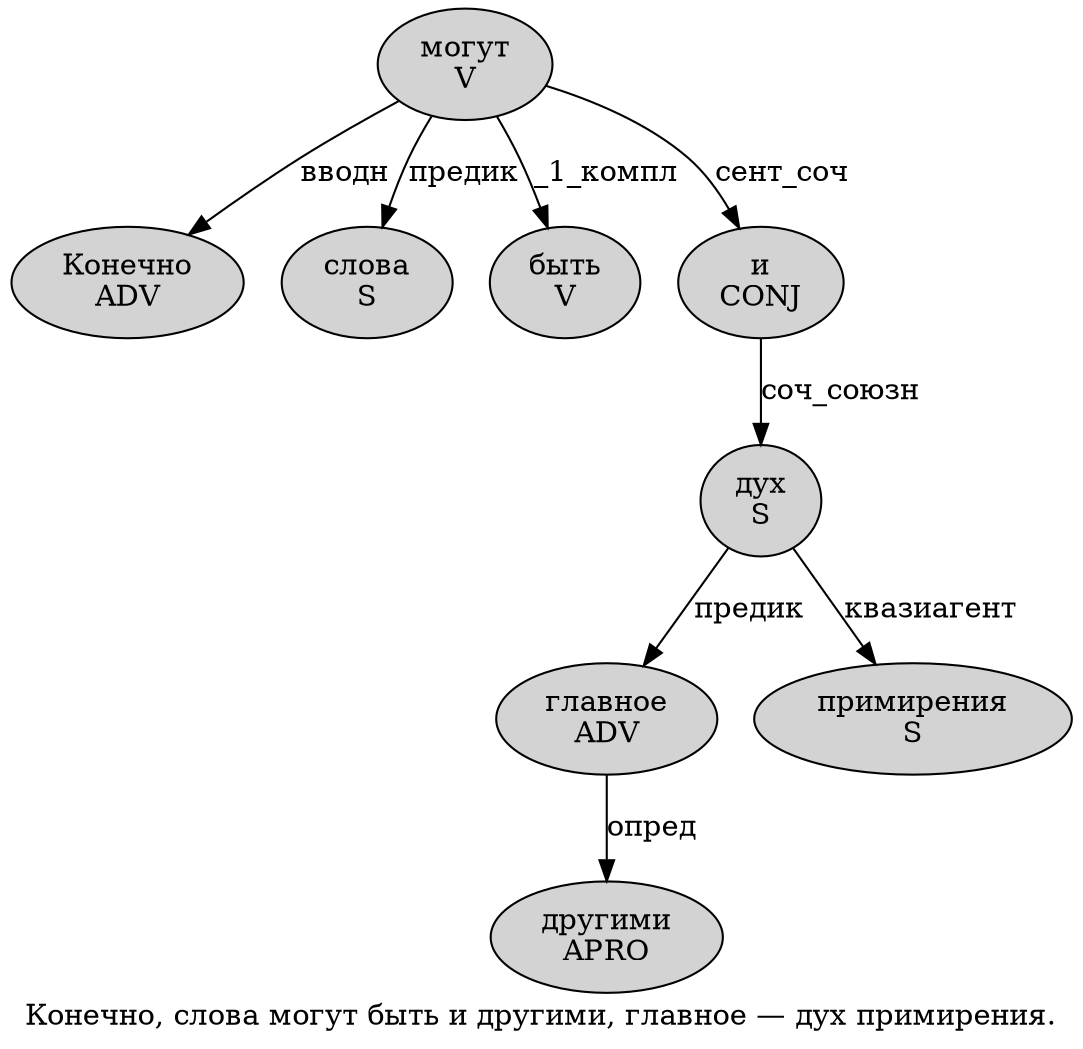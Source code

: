 digraph SENTENCE_1089 {
	graph [label="Конечно, слова могут быть и другими, главное — дух примирения."]
	node [style=filled]
		0 [label="Конечно
ADV" color="" fillcolor=lightgray penwidth=1 shape=ellipse]
		2 [label="слова
S" color="" fillcolor=lightgray penwidth=1 shape=ellipse]
		3 [label="могут
V" color="" fillcolor=lightgray penwidth=1 shape=ellipse]
		4 [label="быть
V" color="" fillcolor=lightgray penwidth=1 shape=ellipse]
		5 [label="и
CONJ" color="" fillcolor=lightgray penwidth=1 shape=ellipse]
		6 [label="другими
APRO" color="" fillcolor=lightgray penwidth=1 shape=ellipse]
		8 [label="главное
ADV" color="" fillcolor=lightgray penwidth=1 shape=ellipse]
		10 [label="дух
S" color="" fillcolor=lightgray penwidth=1 shape=ellipse]
		11 [label="примирения
S" color="" fillcolor=lightgray penwidth=1 shape=ellipse]
			3 -> 0 [label="вводн"]
			3 -> 2 [label="предик"]
			3 -> 4 [label="_1_компл"]
			3 -> 5 [label="сент_соч"]
			5 -> 10 [label="соч_союзн"]
			10 -> 8 [label="предик"]
			10 -> 11 [label="квазиагент"]
			8 -> 6 [label="опред"]
}